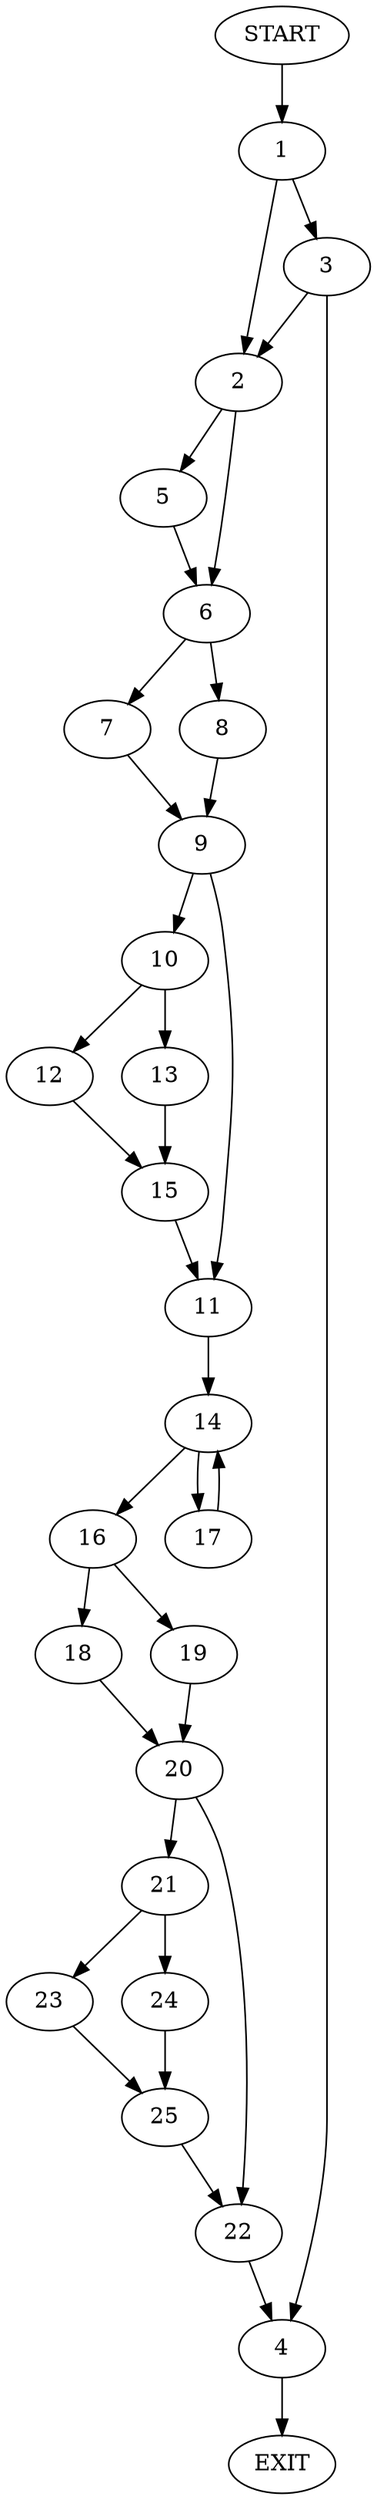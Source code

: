 digraph {
0 [label="START"]
26 [label="EXIT"]
0 -> 1
1 -> 2
1 -> 3
3 -> 2
3 -> 4
2 -> 5
2 -> 6
4 -> 26
5 -> 6
6 -> 7
6 -> 8
7 -> 9
8 -> 9
9 -> 10
9 -> 11
10 -> 12
10 -> 13
11 -> 14
13 -> 15
12 -> 15
15 -> 11
14 -> 16
14 -> 17
17 -> 14
16 -> 18
16 -> 19
19 -> 20
18 -> 20
20 -> 21
20 -> 22
22 -> 4
21 -> 23
21 -> 24
24 -> 25
23 -> 25
25 -> 22
}
